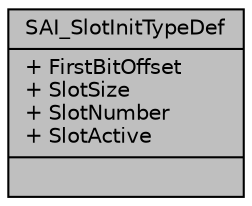 digraph "SAI_SlotInitTypeDef"
{
  edge [fontname="Helvetica",fontsize="10",labelfontname="Helvetica",labelfontsize="10"];
  node [fontname="Helvetica",fontsize="10",shape=record];
  Node1 [label="{SAI_SlotInitTypeDef\n|+ FirstBitOffset\l+ SlotSize\l+ SlotNumber\l+ SlotActive\l|}",height=0.2,width=0.4,color="black", fillcolor="grey75", style="filled", fontcolor="black"];
}
